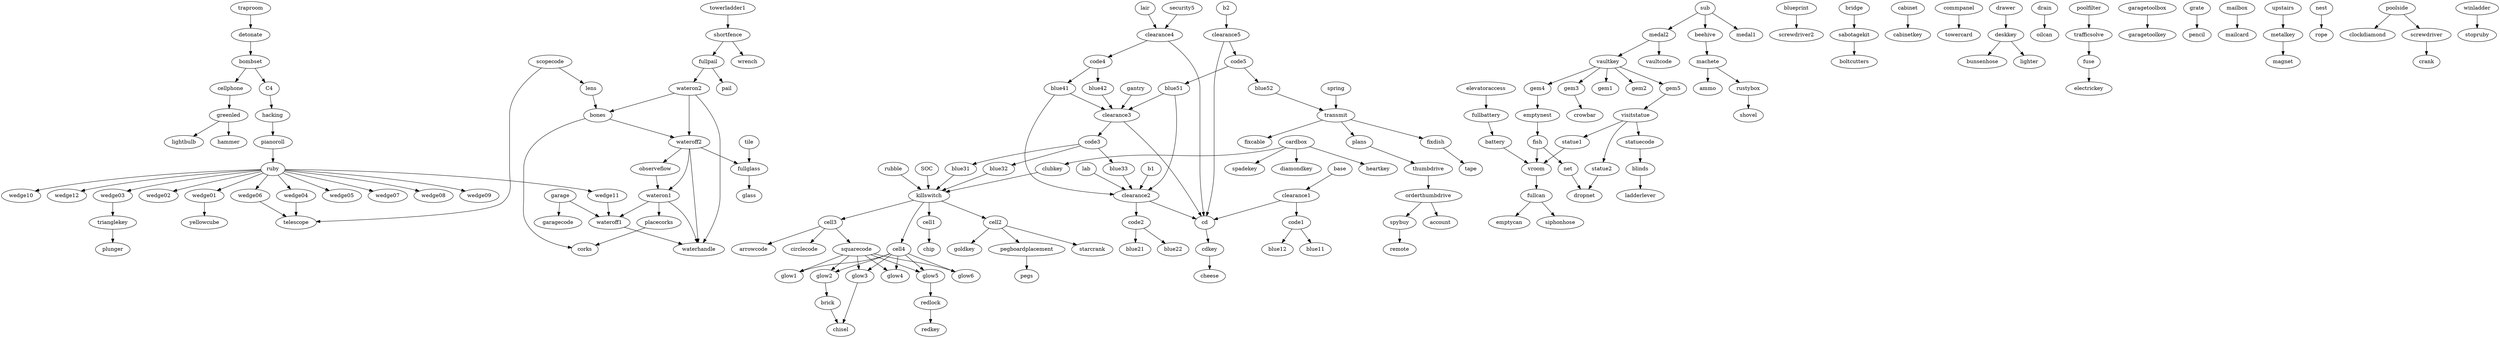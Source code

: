 strict digraph dependencies {
        # a -> b means a requires b; a comes after b; b comes before a; there
        # is no path from a to b.  Why reverse it? Because this way "∃ a path
        # from i to j" → "cost(i, j) := -1"
        C4->hacking;
        SOC->killswitch;
        b1->clearance2;
        b2->clearance5;
        base->clearance1;
        battery->vroom;
        beehive->machete;
        blinds->ladderlever;
        blue31->killswitch;
        blue32->killswitch;
        blue33->clearance2;
        blue41->clearance2;
        blue41->clearance3;
        blue42->clearance3;
        blue51->clearance2;
        blue51->clearance3;
        blue52->transmit;
        blueprint->screwdriver2;
        bombset->C4;
        bombset->cellphone;
        bones->corks;
        bones->wateroff2;
        brick->chisel;
        bridge->sabotagekit;
        cabinet->cabinetkey;
        cardbox->clubkey;
        cardbox->diamondkey;
        cardbox->heartkey;
        cardbox->spadekey;
        cd->cdkey;
        cdkey->cheese;
        cell1->chip;
        cell2->goldkey;
        cell2->pegboardplacement;
        cell2->starcrank;
        cell3->arrowcode;
        cell3->circlecode;
        cell3->squarecode;
        cell4->{glow1 glow2 glow3 glow4 glow5 glow6}
        cellphone->greenled;
        clearance1->cd;
        clearance1->code1;
        clearance2->cd;
        clearance2->code2;
        clearance3->cd;
        clearance3->code3;
        clearance4->cd;
        clearance4->code4;
        clearance5->cd;
        clearance5->code5;
        clubkey->killswitch;
        code1->blue11;
        code1->blue12;
        code2->blue21;
        code2->blue22;
        code3->blue31;
        code3->blue32;
        code3->blue33;
        code4->blue41;
        code4->blue42;
        code5->blue51;
        code5->blue52;
        commpanel->towercard;
        deskkey->bunsenhose;
        deskkey->lighter;
        detonate->bombset;
        drain->oilcan;
        drawer->deskkey;
        elevatoraccess->fullbattery;
        emptynest->fish;
        fish->net;
        fish->vroom;
        fixdish->tape;
        fullbattery->battery;
        fullcan->emptycan;
        fullcan->siphonhose;
        fullglass->glass;
        fullpail->pail;
        fullpail->wateron2;
        fuse->electrickey;
        gantry->clearance3;
        garage->garagecode;
        garage->wateroff1;
        garagetoolbox->garagetoolkey;
        gem3->crowbar;
        gem4->emptynest;
        gem5->visitstatue;
        glow2->brick;
        glow3->chisel;
        glow5->redlock;
        grate->pencil;
        greenled->hammer;
        greenled->lightbulb;
        hacking->pianoroll;
        killswitch->cell1;
        killswitch->cell2;
        killswitch->cell3;
        killswitch->cell4;
        lab->clearance2;
        lair->clearance4;
        lens->bones;
        machete->ammo;
        machete->rustybox;
        mailbox->mailcard;
        medal2->vaultcode;
        medal2->vaultkey;
        metalkey->magnet;
        nest->rope;
        net->dropnet;
        observeflow->wateron1;
        orderthumbdrive->account;
        orderthumbdrive->spybuy;
        pegboardplacement->pegs;
        pianoroll->ruby;
        placecorks->corks;
        plans->thumbdrive;
        poolfilter->trafficsolve;
        poolside->clockdiamond;
        poolside->screwdriver;
        redlock->redkey;
        rubble->killswitch;
        ruby->wedge01;
        ruby->wedge02;
        ruby->wedge03;
        ruby->wedge04;
        ruby->wedge05;
        ruby->wedge06;
        ruby->wedge07;
        ruby->wedge08;
        ruby->wedge09;
        ruby->wedge10;
        ruby->wedge11;
        ruby->wedge12;
        rustybox->shovel;
        sabotagekit->boltcutters;
        scopecode->lens;
        scopecode->telescope;
        screwdriver->crank;
        security5->clearance4;
        shortfence->fullpail;
        shortfence->wrench;
        spring->transmit;
        spybuy->remote;
        squarecode->glow1;
        squarecode->glow2;
        squarecode->glow3;
        squarecode->glow4;
        squarecode->glow5;
        squarecode->glow6;
        statue1->vroom;
        statue2->dropnet;
        statuecode->blinds;
        sub->beehive;
        sub->medal1;
        sub->medal2;
        thumbdrive->orderthumbdrive;
        tile->fullglass;
        towerladder1->shortfence;
        trafficsolve->fuse;
        transmit->fixcable;
        transmit->fixdish;
        transmit->plans;
        traproom->detonate;
        trianglekey->plunger;
        upstairs->metalkey;
        vaultkey->gem1;
        vaultkey->gem2;
        vaultkey->gem3;
        vaultkey->gem4;
        vaultkey->gem5;
        visitstatue->statue1;
        visitstatue->statue2;
        visitstatue->statuecode;
        vroom->fullcan;
        wateroff1->waterhandle;
        wateroff2->fullglass;
        wateroff2->observeflow;
        wateroff2->waterhandle;
        wateroff2->wateron1;
        wateron1->placecorks;
        wateron1->waterhandle;
        wateron1->wateroff1;
        wateron2->bones;
        wateron2->waterhandle;
        wateron2->wateroff2;
        wedge01->yellowcube;
        wedge03->trianglekey;
        wedge04->telescope;
        wedge06->telescope;
        wedge11->wateroff1;
        winladder->stopruby;
}
